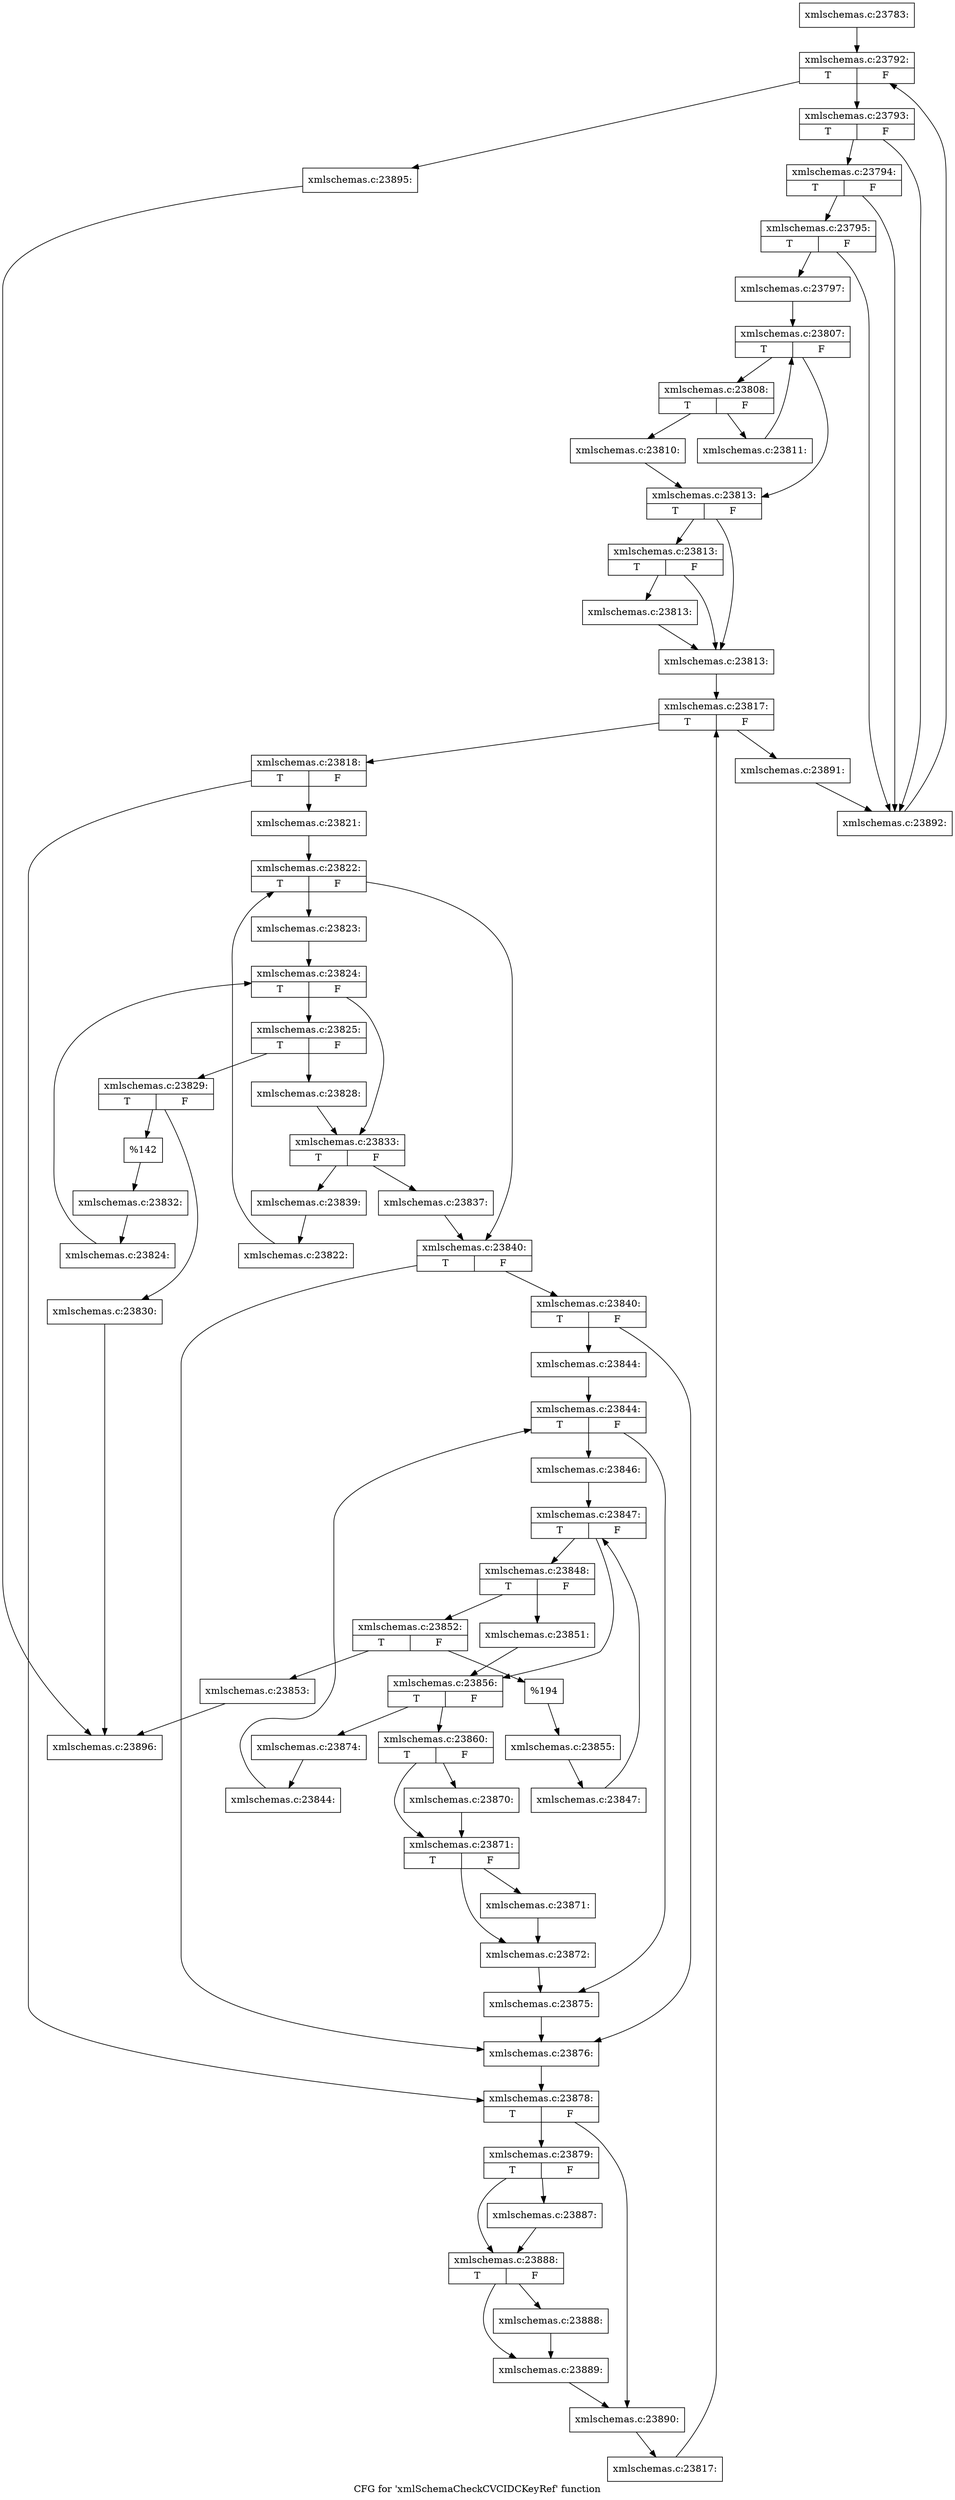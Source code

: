 digraph "CFG for 'xmlSchemaCheckCVCIDCKeyRef' function" {
	label="CFG for 'xmlSchemaCheckCVCIDCKeyRef' function";

	Node0x4d944a0 [shape=record,label="{xmlschemas.c:23783:}"];
	Node0x4d944a0 -> Node0x564dcb0;
	Node0x564dcb0 [shape=record,label="{xmlschemas.c:23792:|{<s0>T|<s1>F}}"];
	Node0x564dcb0 -> Node0x564e0a0;
	Node0x564dcb0 -> Node0x564ded0;
	Node0x564e0a0 [shape=record,label="{xmlschemas.c:23793:|{<s0>T|<s1>F}}"];
	Node0x564e0a0 -> Node0x564e380;
	Node0x564e0a0 -> Node0x564e2b0;
	Node0x564e380 [shape=record,label="{xmlschemas.c:23794:|{<s0>T|<s1>F}}"];
	Node0x564e380 -> Node0x564e300;
	Node0x564e380 -> Node0x564e2b0;
	Node0x564e300 [shape=record,label="{xmlschemas.c:23795:|{<s0>T|<s1>F}}"];
	Node0x564e300 -> Node0x564e260;
	Node0x564e300 -> Node0x564e2b0;
	Node0x564e260 [shape=record,label="{xmlschemas.c:23797:}"];
	Node0x564e260 -> Node0x5650f70;
	Node0x5650f70 [shape=record,label="{xmlschemas.c:23807:|{<s0>T|<s1>F}}"];
	Node0x5650f70 -> Node0x5651360;
	Node0x5650f70 -> Node0x5651190;
	Node0x5651360 [shape=record,label="{xmlschemas.c:23808:|{<s0>T|<s1>F}}"];
	Node0x5651360 -> Node0x5651520;
	Node0x5651360 -> Node0x5651570;
	Node0x5651520 [shape=record,label="{xmlschemas.c:23810:}"];
	Node0x5651520 -> Node0x5651190;
	Node0x5651570 [shape=record,label="{xmlschemas.c:23811:}"];
	Node0x5651570 -> Node0x5650f70;
	Node0x5651190 [shape=record,label="{xmlschemas.c:23813:|{<s0>T|<s1>F}}"];
	Node0x5651190 -> Node0x5652310;
	Node0x5651190 -> Node0x5652270;
	Node0x5652310 [shape=record,label="{xmlschemas.c:23813:|{<s0>T|<s1>F}}"];
	Node0x5652310 -> Node0x56522c0;
	Node0x5652310 -> Node0x5652270;
	Node0x56522c0 [shape=record,label="{xmlschemas.c:23813:}"];
	Node0x56522c0 -> Node0x5652270;
	Node0x5652270 [shape=record,label="{xmlschemas.c:23813:}"];
	Node0x5652270 -> Node0x5653040;
	Node0x5653040 [shape=record,label="{xmlschemas.c:23817:|{<s0>T|<s1>F}}"];
	Node0x5653040 -> Node0x56532c0;
	Node0x5653040 -> Node0x5652860;
	Node0x56532c0 [shape=record,label="{xmlschemas.c:23818:|{<s0>T|<s1>F}}"];
	Node0x56532c0 -> Node0x5653f00;
	Node0x56532c0 -> Node0x5653f50;
	Node0x5653f00 [shape=record,label="{xmlschemas.c:23821:}"];
	Node0x5653f00 -> Node0x5654680;
	Node0x5654680 [shape=record,label="{xmlschemas.c:23822:|{<s0>T|<s1>F}}"];
	Node0x5654680 -> Node0x5654960;
	Node0x5654680 -> Node0x56544e0;
	Node0x5654960 [shape=record,label="{xmlschemas.c:23823:}"];
	Node0x5654960 -> Node0x5655430;
	Node0x5655430 [shape=record,label="{xmlschemas.c:23824:|{<s0>T|<s1>F}}"];
	Node0x5655430 -> Node0x5655710;
	Node0x5655430 -> Node0x5655290;
	Node0x5655710 [shape=record,label="{xmlschemas.c:23825:|{<s0>T|<s1>F}}"];
	Node0x5655710 -> Node0x56562c0;
	Node0x5655710 -> Node0x5656360;
	Node0x56562c0 [shape=record,label="{xmlschemas.c:23828:}"];
	Node0x56562c0 -> Node0x5655290;
	Node0x5656360 [shape=record,label="{xmlschemas.c:23829:|{<s0>T|<s1>F}}"];
	Node0x5656360 -> Node0x56566e0;
	Node0x5656360 -> Node0x5656730;
	Node0x56566e0 [shape=record,label="{xmlschemas.c:23830:}"];
	Node0x56566e0 -> Node0x5648c90;
	Node0x5656730 [shape=record,label="{%142}"];
	Node0x5656730 -> Node0x5656310;
	Node0x5656310 [shape=record,label="{xmlschemas.c:23832:}"];
	Node0x5656310 -> Node0x5655680;
	Node0x5655680 [shape=record,label="{xmlschemas.c:23824:}"];
	Node0x5655680 -> Node0x5655430;
	Node0x5655290 [shape=record,label="{xmlschemas.c:23833:|{<s0>T|<s1>F}}"];
	Node0x5655290 -> Node0x5657090;
	Node0x5655290 -> Node0x56570e0;
	Node0x5657090 [shape=record,label="{xmlschemas.c:23837:}"];
	Node0x5657090 -> Node0x56544e0;
	Node0x56570e0 [shape=record,label="{xmlschemas.c:23839:}"];
	Node0x56570e0 -> Node0x56548d0;
	Node0x56548d0 [shape=record,label="{xmlschemas.c:23822:}"];
	Node0x56548d0 -> Node0x5654680;
	Node0x56544e0 [shape=record,label="{xmlschemas.c:23840:|{<s0>T|<s1>F}}"];
	Node0x56544e0 -> Node0x5657910;
	Node0x56544e0 -> Node0x56578c0;
	Node0x5657910 [shape=record,label="{xmlschemas.c:23840:|{<s0>T|<s1>F}}"];
	Node0x5657910 -> Node0x5657870;
	Node0x5657910 -> Node0x56578c0;
	Node0x5657870 [shape=record,label="{xmlschemas.c:23844:}"];
	Node0x5657870 -> Node0x5657f70;
	Node0x5657f70 [shape=record,label="{xmlschemas.c:23844:|{<s0>T|<s1>F}}"];
	Node0x5657f70 -> Node0x5658250;
	Node0x5657f70 -> Node0x5657dd0;
	Node0x5658250 [shape=record,label="{xmlschemas.c:23846:}"];
	Node0x5658250 -> Node0x5659040;
	Node0x5659040 [shape=record,label="{xmlschemas.c:23847:|{<s0>T|<s1>F}}"];
	Node0x5659040 -> Node0x5659320;
	Node0x5659040 -> Node0x5658ea0;
	Node0x5659320 [shape=record,label="{xmlschemas.c:23848:|{<s0>T|<s1>F}}"];
	Node0x5659320 -> Node0x5659ed0;
	Node0x5659320 -> Node0x5659f70;
	Node0x5659ed0 [shape=record,label="{xmlschemas.c:23851:}"];
	Node0x5659ed0 -> Node0x5658ea0;
	Node0x5659f70 [shape=record,label="{xmlschemas.c:23852:|{<s0>T|<s1>F}}"];
	Node0x5659f70 -> Node0x565a2f0;
	Node0x5659f70 -> Node0x565a340;
	Node0x565a2f0 [shape=record,label="{xmlschemas.c:23853:}"];
	Node0x565a2f0 -> Node0x5648c90;
	Node0x565a340 [shape=record,label="{%194}"];
	Node0x565a340 -> Node0x5659f20;
	Node0x5659f20 [shape=record,label="{xmlschemas.c:23855:}"];
	Node0x5659f20 -> Node0x5659290;
	Node0x5659290 [shape=record,label="{xmlschemas.c:23847:}"];
	Node0x5659290 -> Node0x5659040;
	Node0x5658ea0 [shape=record,label="{xmlschemas.c:23856:|{<s0>T|<s1>F}}"];
	Node0x5658ea0 -> Node0x565aca0;
	Node0x5658ea0 -> Node0x565acf0;
	Node0x565aca0 [shape=record,label="{xmlschemas.c:23860:|{<s0>T|<s1>F}}"];
	Node0x565aca0 -> Node0x565c050;
	Node0x565aca0 -> Node0x565c380;
	Node0x565c050 [shape=record,label="{xmlschemas.c:23870:}"];
	Node0x565c050 -> Node0x565c380;
	Node0x565c380 [shape=record,label="{xmlschemas.c:23871:|{<s0>T|<s1>F}}"];
	Node0x565c380 -> Node0x565d400;
	Node0x565c380 -> Node0x565d450;
	Node0x565d400 [shape=record,label="{xmlschemas.c:23871:}"];
	Node0x565d400 -> Node0x565d450;
	Node0x565d450 [shape=record,label="{xmlschemas.c:23872:}"];
	Node0x565d450 -> Node0x5657dd0;
	Node0x565acf0 [shape=record,label="{xmlschemas.c:23874:}"];
	Node0x565acf0 -> Node0x56581c0;
	Node0x56581c0 [shape=record,label="{xmlschemas.c:23844:}"];
	Node0x56581c0 -> Node0x5657f70;
	Node0x5657dd0 [shape=record,label="{xmlschemas.c:23875:}"];
	Node0x5657dd0 -> Node0x56578c0;
	Node0x56578c0 [shape=record,label="{xmlschemas.c:23876:}"];
	Node0x56578c0 -> Node0x5653f50;
	Node0x5653f50 [shape=record,label="{xmlschemas.c:23878:|{<s0>T|<s1>F}}"];
	Node0x5653f50 -> Node0x565df10;
	Node0x5653f50 -> Node0x565df60;
	Node0x565df10 [shape=record,label="{xmlschemas.c:23879:|{<s0>T|<s1>F}}"];
	Node0x565df10 -> Node0x565f970;
	Node0x565df10 -> Node0x565f9c0;
	Node0x565f970 [shape=record,label="{xmlschemas.c:23887:}"];
	Node0x565f970 -> Node0x565f9c0;
	Node0x565f9c0 [shape=record,label="{xmlschemas.c:23888:|{<s0>T|<s1>F}}"];
	Node0x565f9c0 -> Node0x565fe40;
	Node0x565f9c0 -> Node0x565fe90;
	Node0x565fe40 [shape=record,label="{xmlschemas.c:23888:}"];
	Node0x565fe40 -> Node0x565fe90;
	Node0x565fe90 [shape=record,label="{xmlschemas.c:23889:}"];
	Node0x565fe90 -> Node0x565df60;
	Node0x565df60 [shape=record,label="{xmlschemas.c:23890:}"];
	Node0x565df60 -> Node0x5653230;
	Node0x5653230 [shape=record,label="{xmlschemas.c:23817:}"];
	Node0x5653230 -> Node0x5653040;
	Node0x5652860 [shape=record,label="{xmlschemas.c:23891:}"];
	Node0x5652860 -> Node0x564e2b0;
	Node0x564e2b0 [shape=record,label="{xmlschemas.c:23892:}"];
	Node0x564e2b0 -> Node0x564dcb0;
	Node0x564ded0 [shape=record,label="{xmlschemas.c:23895:}"];
	Node0x564ded0 -> Node0x5648c90;
	Node0x5648c90 [shape=record,label="{xmlschemas.c:23896:}"];
}
